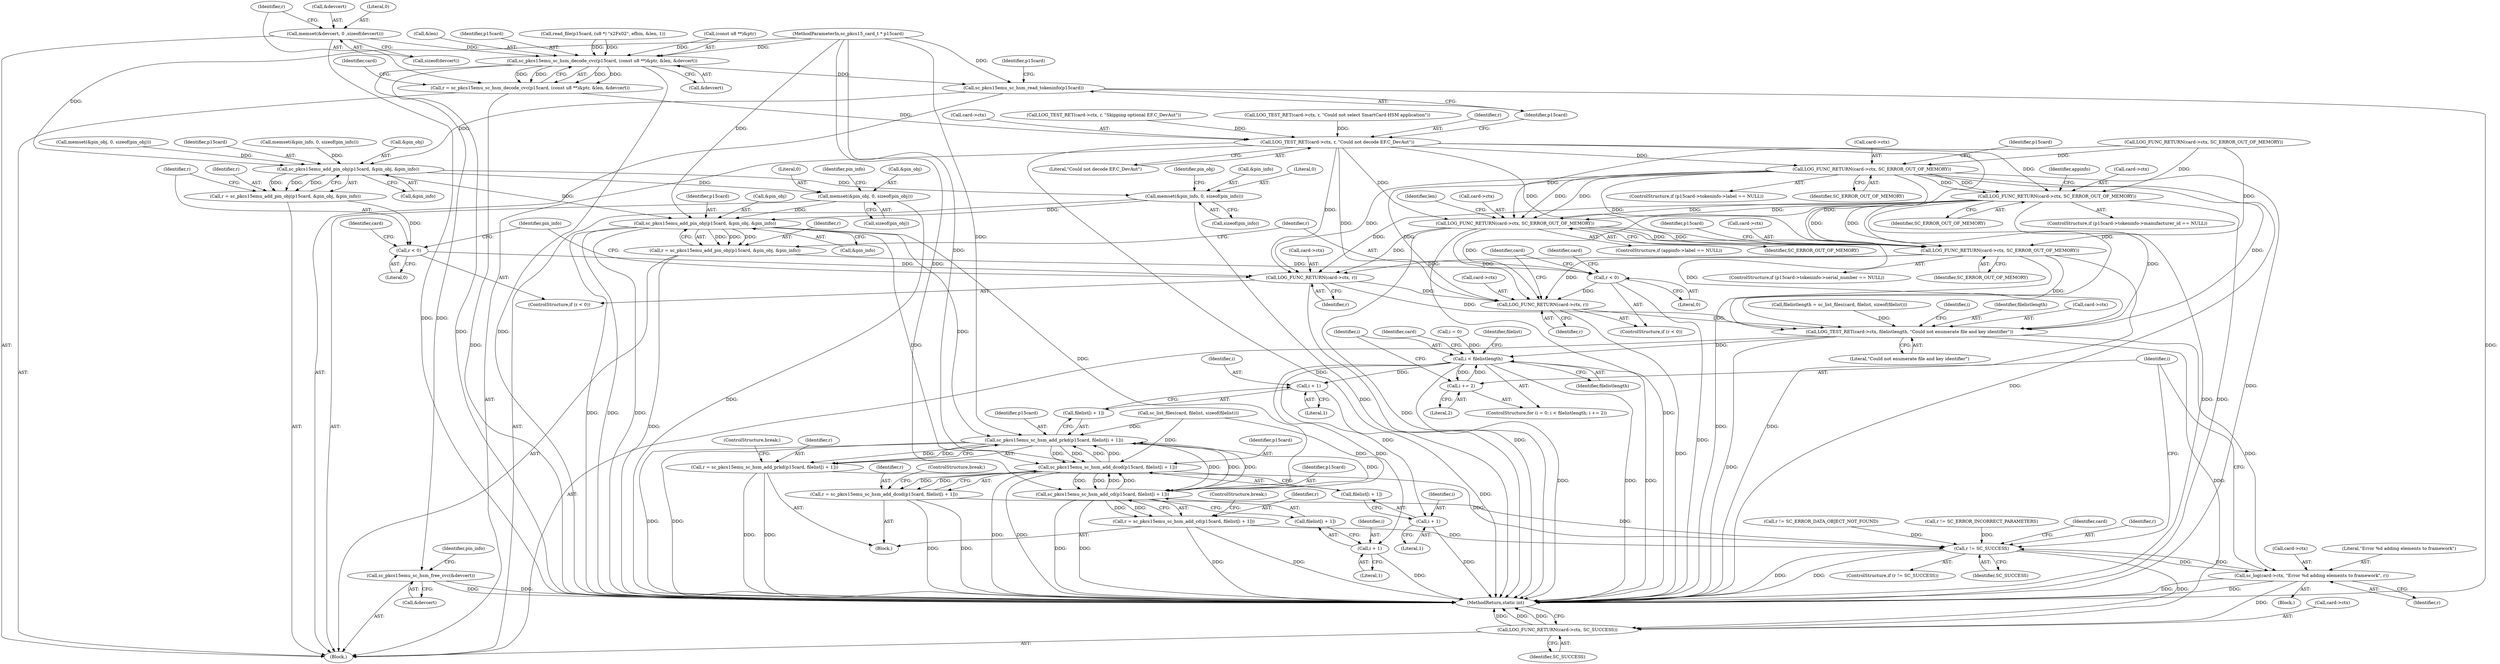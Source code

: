 digraph "0_OpenSC_360e95d45ac4123255a4c796db96337f332160ad#diff-d643a0fa169471dbf2912f4866dc49c5_6@API" {
"1000343" [label="(Call,memset(&devcert, 0 ,sizeof(devcert)))"];
"1000351" [label="(Call,sc_pkcs15emu_sc_hsm_decode_cvc(p15card, (const u8 **)&ptr, &len, &devcert))"];
"1000349" [label="(Call,r = sc_pkcs15emu_sc_hsm_decode_cvc(p15card, (const u8 **)&ptr, &len, &devcert))"];
"1000361" [label="(Call,LOG_TEST_RET(card->ctx, r, \"Could not decode EF.C_DevAut\"))"];
"1000421" [label="(Call,LOG_FUNC_RETURN(card->ctx, SC_ERROR_OUT_OF_MEMORY))"];
"1000509" [label="(Call,LOG_FUNC_RETURN(card->ctx, SC_ERROR_OUT_OF_MEMORY))"];
"1000530" [label="(Call,LOG_FUNC_RETURN(card->ctx, SC_ERROR_OUT_OF_MEMORY))"];
"1000571" [label="(Call,LOG_FUNC_RETURN(card->ctx, SC_ERROR_OUT_OF_MEMORY))"];
"1000767" [label="(Call,LOG_FUNC_RETURN(card->ctx, r))"];
"1000917" [label="(Call,LOG_FUNC_RETURN(card->ctx, r))"];
"1001021" [label="(Call,LOG_TEST_RET(card->ctx, filelistlength, \"Could not enumerate file and key identifier\"))"];
"1001031" [label="(Call,i < filelistlength)"];
"1001034" [label="(Call,i += 2)"];
"1001050" [label="(Call,i + 1)"];
"1001061" [label="(Call,i + 1)"];
"1001072" [label="(Call,i + 1)"];
"1001081" [label="(Call,sc_log(card->ctx, \"Error %d adding elements to framework\", r))"];
"1001077" [label="(Call,r != SC_SUCCESS)"];
"1001087" [label="(Call,LOG_FUNC_RETURN(card->ctx, SC_SUCCESS))"];
"1000367" [label="(Call,sc_pkcs15emu_sc_hsm_read_tokeninfo(p15card))"];
"1000757" [label="(Call,sc_pkcs15emu_add_pin_obj(p15card, &pin_obj, &pin_info))"];
"1000755" [label="(Call,r = sc_pkcs15emu_add_pin_obj(p15card, &pin_obj, &pin_info))"];
"1000764" [label="(Call,r < 0)"];
"1000772" [label="(Call,memset(&pin_info, 0, sizeof(pin_info)))"];
"1000907" [label="(Call,sc_pkcs15emu_add_pin_obj(p15card, &pin_obj, &pin_info))"];
"1000905" [label="(Call,r = sc_pkcs15emu_add_pin_obj(p15card, &pin_obj, &pin_info))"];
"1000914" [label="(Call,r < 0)"];
"1001046" [label="(Call,sc_pkcs15emu_sc_hsm_add_prkd(p15card, filelist[i + 1]))"];
"1001044" [label="(Call,r = sc_pkcs15emu_sc_hsm_add_prkd(p15card, filelist[i + 1]))"];
"1001057" [label="(Call,sc_pkcs15emu_sc_hsm_add_dcod(p15card, filelist[i + 1]))"];
"1001055" [label="(Call,r = sc_pkcs15emu_sc_hsm_add_dcod(p15card, filelist[i + 1]))"];
"1001068" [label="(Call,sc_pkcs15emu_sc_hsm_add_cd(p15card, filelist[i + 1]))"];
"1001066" [label="(Call,r = sc_pkcs15emu_sc_hsm_add_cd(p15card, filelist[i + 1]))"];
"1000778" [label="(Call,memset(&pin_obj, 0, sizeof(pin_obj)))"];
"1000603" [label="(Call,sc_pkcs15emu_sc_hsm_free_cvc(&devcert))"];
"1000359" [label="(Call,&devcert)"];
"1001058" [label="(Identifier,p15card)"];
"1000926" [label="(Identifier,card)"];
"1001052" [label="(Literal,1)"];
"1001080" [label="(Block,)"];
"1001053" [label="(ControlStructure,break;)"];
"1000367" [label="(Call,sc_pkcs15emu_sc_hsm_read_tokeninfo(p15card))"];
"1000536" [label="(Identifier,len)"];
"1001031" [label="(Call,i < filelistlength)"];
"1000768" [label="(Call,card->ctx)"];
"1000780" [label="(Identifier,pin_obj)"];
"1001027" [label="(ControlStructure,for (i = 0; i < filelistlength; i += 2))"];
"1001070" [label="(Call,filelist[i + 1])"];
"1000757" [label="(Call,sc_pkcs15emu_add_pin_obj(p15card, &pin_obj, &pin_info))"];
"1000357" [label="(Call,&len)"];
"1000604" [label="(Call,&devcert)"];
"1001057" [label="(Call,sc_pkcs15emu_sc_hsm_add_dcod(p15card, filelist[i + 1]))"];
"1000510" [label="(Call,card->ctx)"];
"1001069" [label="(Identifier,p15card)"];
"1001003" [label="(Call,r != SC_ERROR_DATA_OBJECT_NOT_FOUND)"];
"1001079" [label="(Identifier,SC_SUCCESS)"];
"1001082" [label="(Call,card->ctx)"];
"1000782" [label="(Call,sizeof(pin_obj))"];
"1001006" [label="(Call,r != SC_ERROR_INCORRECT_PARAMETERS)"];
"1000918" [label="(Call,card->ctx)"];
"1001014" [label="(Call,filelistlength = sc_list_files(card, filelist, sizeof(filelist)))"];
"1000362" [label="(Call,card->ctx)"];
"1001073" [label="(Identifier,i)"];
"1001075" [label="(ControlStructure,break;)"];
"1001088" [label="(Call,card->ctx)"];
"1000612" [label="(Call,memset(&pin_obj, 0, sizeof(pin_obj)))"];
"1001029" [label="(Identifier,i)"];
"1001074" [label="(Literal,1)"];
"1000361" [label="(Call,LOG_TEST_RET(card->ctx, r, \"Could not decode EF.C_DevAut\"))"];
"1000906" [label="(Identifier,r)"];
"1000756" [label="(Identifier,r)"];
"1000769" [label="(Identifier,card)"];
"1000366" [label="(Literal,\"Could not decode EF.C_DevAut\")"];
"1000524" [label="(ControlStructure,if (appinfo->label == NULL))"];
"1001066" [label="(Call,r = sc_pkcs15emu_sc_hsm_add_cd(p15card, filelist[i + 1]))"];
"1000513" [label="(Identifier,SC_ERROR_OUT_OF_MEMORY)"];
"1001021" [label="(Call,LOG_TEST_RET(card->ctx, filelistlength, \"Could not enumerate file and key identifier\"))"];
"1000755" [label="(Call,r = sc_pkcs15emu_add_pin_obj(p15card, &pin_obj, &pin_info))"];
"1001062" [label="(Identifier,i)"];
"1000909" [label="(Call,&pin_obj)"];
"1001055" [label="(Call,r = sc_pkcs15emu_sc_hsm_add_dcod(p15card, filelist[i + 1]))"];
"1000571" [label="(Call,LOG_FUNC_RETURN(card->ctx, SC_ERROR_OUT_OF_MEMORY))"];
"1000107" [label="(Block,)"];
"1000764" [label="(Call,r < 0)"];
"1000579" [label="(Identifier,p15card)"];
"1000352" [label="(Identifier,p15card)"];
"1000774" [label="(Identifier,pin_info)"];
"1001033" [label="(Identifier,filelistlength)"];
"1001085" [label="(Literal,\"Error %d adding elements to framework\")"];
"1000530" [label="(Call,LOG_FUNC_RETURN(card->ctx, SC_ERROR_OUT_OF_MEMORY))"];
"1000350" [label="(Identifier,r)"];
"1000916" [label="(Literal,0)"];
"1000154" [label="(Call,LOG_FUNC_RETURN(card->ctx, SC_ERROR_OUT_OF_MEMORY))"];
"1001072" [label="(Call,i + 1)"];
"1001047" [label="(Identifier,p15card)"];
"1001036" [label="(Literal,2)"];
"1000305" [label="(Call,LOG_TEST_RET(card->ctx, r, \"Skipping optional EF.C_DevAut\"))"];
"1000779" [label="(Call,&pin_obj)"];
"1000907" [label="(Call,sc_pkcs15emu_add_pin_obj(p15card, &pin_obj, &pin_info))"];
"1000761" [label="(Call,&pin_info)"];
"1001046" [label="(Call,sc_pkcs15emu_sc_hsm_add_prkd(p15card, filelist[i + 1]))"];
"1001063" [label="(Literal,1)"];
"1001092" [label="(MethodReturn,static int)"];
"1001081" [label="(Call,sc_log(card->ctx, \"Error %d adding elements to framework\", r))"];
"1000758" [label="(Identifier,p15card)"];
"1000919" [label="(Identifier,card)"];
"1001083" [label="(Identifier,card)"];
"1000343" [label="(Call,memset(&devcert, 0 ,sizeof(devcert)))"];
"1001051" [label="(Identifier,i)"];
"1000914" [label="(Call,r < 0)"];
"1001061" [label="(Call,i + 1)"];
"1001025" [label="(Identifier,filelistlength)"];
"1000534" [label="(Identifier,SC_ERROR_OUT_OF_MEMORY)"];
"1001091" [label="(Identifier,SC_SUCCESS)"];
"1000765" [label="(Identifier,r)"];
"1000344" [label="(Call,&devcert)"];
"1000606" [label="(Call,memset(&pin_info, 0, sizeof(pin_info)))"];
"1000531" [label="(Call,card->ctx)"];
"1000771" [label="(Identifier,r)"];
"1000773" [label="(Call,&pin_info)"];
"1000363" [label="(Identifier,card)"];
"1000431" [label="(Identifier,p15card)"];
"1000351" [label="(Call,sc_pkcs15emu_sc_hsm_decode_cvc(p15card, (const u8 **)&ptr, &len, &devcert))"];
"1001067" [label="(Identifier,r)"];
"1001026" [label="(Literal,\"Could not enumerate file and key identifier\")"];
"1000516" [label="(Identifier,appinfo)"];
"1000346" [label="(Literal,0)"];
"1000196" [label="(Call,LOG_TEST_RET(card->ctx, r, \"Could not select SmartCard-HSM application\"))"];
"1000349" [label="(Call,r = sc_pkcs15emu_sc_hsm_decode_cvc(p15card, (const u8 **)&ptr, &len, &devcert))"];
"1001045" [label="(Identifier,r)"];
"1000917" [label="(Call,LOG_FUNC_RETURN(card->ctx, r))"];
"1000365" [label="(Identifier,r)"];
"1001086" [label="(Identifier,r)"];
"1000767" [label="(Call,LOG_FUNC_RETURN(card->ctx, r))"];
"1000572" [label="(Call,card->ctx)"];
"1001022" [label="(Call,card->ctx)"];
"1000563" [label="(ControlStructure,if (p15card->tokeninfo->serial_number == NULL))"];
"1001078" [label="(Identifier,r)"];
"1001056" [label="(Identifier,r)"];
"1000759" [label="(Call,&pin_obj)"];
"1000347" [label="(Call,sizeof(devcert))"];
"1000603" [label="(Call,sc_pkcs15emu_sc_hsm_free_cvc(&devcert))"];
"1000766" [label="(Literal,0)"];
"1001044" [label="(Call,r = sc_pkcs15emu_sc_hsm_add_prkd(p15card, filelist[i + 1]))"];
"1001087" [label="(Call,LOG_FUNC_RETURN(card->ctx, SC_SUCCESS))"];
"1000921" [label="(Identifier,r)"];
"1000575" [label="(Identifier,SC_ERROR_OUT_OF_MEMORY)"];
"1001089" [label="(Identifier,card)"];
"1001064" [label="(ControlStructure,break;)"];
"1001042" [label="(Block,)"];
"1000608" [label="(Identifier,pin_info)"];
"1000368" [label="(Identifier,p15card)"];
"1000509" [label="(Call,LOG_FUNC_RETURN(card->ctx, SC_ERROR_OUT_OF_MEMORY))"];
"1000908" [label="(Identifier,p15card)"];
"1000905" [label="(Call,r = sc_pkcs15emu_add_pin_obj(p15card, &pin_obj, &pin_info))"];
"1000296" [label="(Call,read_file(p15card, (u8 *) \"\x2F\x02\", efbin, &len, 1))"];
"1001028" [label="(Call,i = 0)"];
"1001068" [label="(Call,sc_pkcs15emu_sc_hsm_add_cd(p15card, filelist[i + 1]))"];
"1000776" [label="(Call,sizeof(pin_info))"];
"1000911" [label="(Call,&pin_info)"];
"1001040" [label="(Identifier,filelist)"];
"1001048" [label="(Call,filelist[i + 1])"];
"1001059" [label="(Call,filelist[i + 1])"];
"1000501" [label="(ControlStructure,if (p15card->tokeninfo->manufacturer_id == NULL))"];
"1000781" [label="(Literal,0)"];
"1000413" [label="(ControlStructure,if (p15card->tokeninfo->label == NULL))"];
"1000775" [label="(Literal,0)"];
"1000787" [label="(Identifier,pin_info)"];
"1001050" [label="(Call,i + 1)"];
"1000106" [label="(MethodParameterIn,sc_pkcs15_card_t * p15card)"];
"1001077" [label="(Call,r != SC_SUCCESS)"];
"1000425" [label="(Identifier,SC_ERROR_OUT_OF_MEMORY)"];
"1000772" [label="(Call,memset(&pin_info, 0, sizeof(pin_info)))"];
"1000373" [label="(Identifier,p15card)"];
"1000915" [label="(Identifier,r)"];
"1000763" [label="(ControlStructure,if (r < 0))"];
"1001076" [label="(ControlStructure,if (r != SC_SUCCESS))"];
"1000913" [label="(ControlStructure,if (r < 0))"];
"1000421" [label="(Call,LOG_FUNC_RETURN(card->ctx, SC_ERROR_OUT_OF_MEMORY))"];
"1000422" [label="(Call,card->ctx)"];
"1000353" [label="(Call,(const u8 **)&ptr)"];
"1001034" [label="(Call,i += 2)"];
"1001032" [label="(Identifier,i)"];
"1001035" [label="(Identifier,i)"];
"1000778" [label="(Call,memset(&pin_obj, 0, sizeof(pin_obj)))"];
"1001016" [label="(Call,sc_list_files(card, filelist, sizeof(filelist)))"];
"1000343" -> "1000107"  [label="AST: "];
"1000343" -> "1000347"  [label="CFG: "];
"1000344" -> "1000343"  [label="AST: "];
"1000346" -> "1000343"  [label="AST: "];
"1000347" -> "1000343"  [label="AST: "];
"1000350" -> "1000343"  [label="CFG: "];
"1000343" -> "1001092"  [label="DDG: "];
"1000343" -> "1000351"  [label="DDG: "];
"1000351" -> "1000349"  [label="AST: "];
"1000351" -> "1000359"  [label="CFG: "];
"1000352" -> "1000351"  [label="AST: "];
"1000353" -> "1000351"  [label="AST: "];
"1000357" -> "1000351"  [label="AST: "];
"1000359" -> "1000351"  [label="AST: "];
"1000349" -> "1000351"  [label="CFG: "];
"1000351" -> "1001092"  [label="DDG: "];
"1000351" -> "1001092"  [label="DDG: "];
"1000351" -> "1000349"  [label="DDG: "];
"1000351" -> "1000349"  [label="DDG: "];
"1000351" -> "1000349"  [label="DDG: "];
"1000351" -> "1000349"  [label="DDG: "];
"1000296" -> "1000351"  [label="DDG: "];
"1000296" -> "1000351"  [label="DDG: "];
"1000106" -> "1000351"  [label="DDG: "];
"1000353" -> "1000351"  [label="DDG: "];
"1000351" -> "1000367"  [label="DDG: "];
"1000351" -> "1000603"  [label="DDG: "];
"1000349" -> "1000107"  [label="AST: "];
"1000350" -> "1000349"  [label="AST: "];
"1000363" -> "1000349"  [label="CFG: "];
"1000349" -> "1001092"  [label="DDG: "];
"1000349" -> "1000361"  [label="DDG: "];
"1000361" -> "1000107"  [label="AST: "];
"1000361" -> "1000366"  [label="CFG: "];
"1000362" -> "1000361"  [label="AST: "];
"1000365" -> "1000361"  [label="AST: "];
"1000366" -> "1000361"  [label="AST: "];
"1000368" -> "1000361"  [label="CFG: "];
"1000361" -> "1001092"  [label="DDG: "];
"1000305" -> "1000361"  [label="DDG: "];
"1000196" -> "1000361"  [label="DDG: "];
"1000361" -> "1000421"  [label="DDG: "];
"1000361" -> "1000509"  [label="DDG: "];
"1000361" -> "1000530"  [label="DDG: "];
"1000361" -> "1000571"  [label="DDG: "];
"1000361" -> "1000767"  [label="DDG: "];
"1000361" -> "1000917"  [label="DDG: "];
"1000361" -> "1001021"  [label="DDG: "];
"1000421" -> "1000413"  [label="AST: "];
"1000421" -> "1000425"  [label="CFG: "];
"1000422" -> "1000421"  [label="AST: "];
"1000425" -> "1000421"  [label="AST: "];
"1000431" -> "1000421"  [label="CFG: "];
"1000421" -> "1001092"  [label="DDG: "];
"1000421" -> "1001092"  [label="DDG: "];
"1000154" -> "1000421"  [label="DDG: "];
"1000421" -> "1000509"  [label="DDG: "];
"1000421" -> "1000509"  [label="DDG: "];
"1000421" -> "1000530"  [label="DDG: "];
"1000421" -> "1000530"  [label="DDG: "];
"1000421" -> "1000571"  [label="DDG: "];
"1000421" -> "1000571"  [label="DDG: "];
"1000421" -> "1000767"  [label="DDG: "];
"1000421" -> "1000917"  [label="DDG: "];
"1000421" -> "1001021"  [label="DDG: "];
"1000509" -> "1000501"  [label="AST: "];
"1000509" -> "1000513"  [label="CFG: "];
"1000510" -> "1000509"  [label="AST: "];
"1000513" -> "1000509"  [label="AST: "];
"1000516" -> "1000509"  [label="CFG: "];
"1000509" -> "1001092"  [label="DDG: "];
"1000509" -> "1001092"  [label="DDG: "];
"1000154" -> "1000509"  [label="DDG: "];
"1000509" -> "1000530"  [label="DDG: "];
"1000509" -> "1000530"  [label="DDG: "];
"1000509" -> "1000571"  [label="DDG: "];
"1000509" -> "1000571"  [label="DDG: "];
"1000509" -> "1000767"  [label="DDG: "];
"1000509" -> "1000917"  [label="DDG: "];
"1000509" -> "1001021"  [label="DDG: "];
"1000530" -> "1000524"  [label="AST: "];
"1000530" -> "1000534"  [label="CFG: "];
"1000531" -> "1000530"  [label="AST: "];
"1000534" -> "1000530"  [label="AST: "];
"1000536" -> "1000530"  [label="CFG: "];
"1000530" -> "1001092"  [label="DDG: "];
"1000530" -> "1001092"  [label="DDG: "];
"1000154" -> "1000530"  [label="DDG: "];
"1000530" -> "1000571"  [label="DDG: "];
"1000530" -> "1000571"  [label="DDG: "];
"1000530" -> "1000767"  [label="DDG: "];
"1000530" -> "1000917"  [label="DDG: "];
"1000530" -> "1001021"  [label="DDG: "];
"1000571" -> "1000563"  [label="AST: "];
"1000571" -> "1000575"  [label="CFG: "];
"1000572" -> "1000571"  [label="AST: "];
"1000575" -> "1000571"  [label="AST: "];
"1000579" -> "1000571"  [label="CFG: "];
"1000571" -> "1001092"  [label="DDG: "];
"1000571" -> "1001092"  [label="DDG: "];
"1000154" -> "1000571"  [label="DDG: "];
"1000571" -> "1000767"  [label="DDG: "];
"1000571" -> "1000917"  [label="DDG: "];
"1000571" -> "1001021"  [label="DDG: "];
"1000767" -> "1000763"  [label="AST: "];
"1000767" -> "1000771"  [label="CFG: "];
"1000768" -> "1000767"  [label="AST: "];
"1000771" -> "1000767"  [label="AST: "];
"1000774" -> "1000767"  [label="CFG: "];
"1000767" -> "1001092"  [label="DDG: "];
"1000764" -> "1000767"  [label="DDG: "];
"1000767" -> "1000917"  [label="DDG: "];
"1000767" -> "1001021"  [label="DDG: "];
"1000917" -> "1000913"  [label="AST: "];
"1000917" -> "1000921"  [label="CFG: "];
"1000918" -> "1000917"  [label="AST: "];
"1000921" -> "1000917"  [label="AST: "];
"1000926" -> "1000917"  [label="CFG: "];
"1000917" -> "1001092"  [label="DDG: "];
"1000914" -> "1000917"  [label="DDG: "];
"1000917" -> "1001021"  [label="DDG: "];
"1001021" -> "1000107"  [label="AST: "];
"1001021" -> "1001026"  [label="CFG: "];
"1001022" -> "1001021"  [label="AST: "];
"1001025" -> "1001021"  [label="AST: "];
"1001026" -> "1001021"  [label="AST: "];
"1001029" -> "1001021"  [label="CFG: "];
"1001021" -> "1001092"  [label="DDG: "];
"1001014" -> "1001021"  [label="DDG: "];
"1001021" -> "1001031"  [label="DDG: "];
"1001021" -> "1001081"  [label="DDG: "];
"1001021" -> "1001087"  [label="DDG: "];
"1001031" -> "1001027"  [label="AST: "];
"1001031" -> "1001033"  [label="CFG: "];
"1001032" -> "1001031"  [label="AST: "];
"1001033" -> "1001031"  [label="AST: "];
"1001040" -> "1001031"  [label="CFG: "];
"1001089" -> "1001031"  [label="CFG: "];
"1001031" -> "1001092"  [label="DDG: "];
"1001031" -> "1001092"  [label="DDG: "];
"1001031" -> "1001092"  [label="DDG: "];
"1001034" -> "1001031"  [label="DDG: "];
"1001028" -> "1001031"  [label="DDG: "];
"1001031" -> "1001034"  [label="DDG: "];
"1001031" -> "1001050"  [label="DDG: "];
"1001031" -> "1001061"  [label="DDG: "];
"1001031" -> "1001072"  [label="DDG: "];
"1001034" -> "1001027"  [label="AST: "];
"1001034" -> "1001036"  [label="CFG: "];
"1001035" -> "1001034"  [label="AST: "];
"1001036" -> "1001034"  [label="AST: "];
"1001032" -> "1001034"  [label="CFG: "];
"1001050" -> "1001048"  [label="AST: "];
"1001050" -> "1001052"  [label="CFG: "];
"1001051" -> "1001050"  [label="AST: "];
"1001052" -> "1001050"  [label="AST: "];
"1001048" -> "1001050"  [label="CFG: "];
"1001050" -> "1001092"  [label="DDG: "];
"1001061" -> "1001059"  [label="AST: "];
"1001061" -> "1001063"  [label="CFG: "];
"1001062" -> "1001061"  [label="AST: "];
"1001063" -> "1001061"  [label="AST: "];
"1001059" -> "1001061"  [label="CFG: "];
"1001061" -> "1001092"  [label="DDG: "];
"1001072" -> "1001070"  [label="AST: "];
"1001072" -> "1001074"  [label="CFG: "];
"1001073" -> "1001072"  [label="AST: "];
"1001074" -> "1001072"  [label="AST: "];
"1001070" -> "1001072"  [label="CFG: "];
"1001072" -> "1001092"  [label="DDG: "];
"1001081" -> "1001080"  [label="AST: "];
"1001081" -> "1001086"  [label="CFG: "];
"1001082" -> "1001081"  [label="AST: "];
"1001085" -> "1001081"  [label="AST: "];
"1001086" -> "1001081"  [label="AST: "];
"1001035" -> "1001081"  [label="CFG: "];
"1001081" -> "1001092"  [label="DDG: "];
"1001081" -> "1001092"  [label="DDG: "];
"1001081" -> "1001077"  [label="DDG: "];
"1001077" -> "1001081"  [label="DDG: "];
"1001081" -> "1001087"  [label="DDG: "];
"1001077" -> "1001076"  [label="AST: "];
"1001077" -> "1001079"  [label="CFG: "];
"1001078" -> "1001077"  [label="AST: "];
"1001079" -> "1001077"  [label="AST: "];
"1001083" -> "1001077"  [label="CFG: "];
"1001035" -> "1001077"  [label="CFG: "];
"1001077" -> "1001092"  [label="DDG: "];
"1001077" -> "1001092"  [label="DDG: "];
"1001044" -> "1001077"  [label="DDG: "];
"1001055" -> "1001077"  [label="DDG: "];
"1001006" -> "1001077"  [label="DDG: "];
"1001003" -> "1001077"  [label="DDG: "];
"1001066" -> "1001077"  [label="DDG: "];
"1001077" -> "1001087"  [label="DDG: "];
"1001087" -> "1000107"  [label="AST: "];
"1001087" -> "1001091"  [label="CFG: "];
"1001088" -> "1001087"  [label="AST: "];
"1001091" -> "1001087"  [label="AST: "];
"1001092" -> "1001087"  [label="CFG: "];
"1001087" -> "1001092"  [label="DDG: "];
"1001087" -> "1001092"  [label="DDG: "];
"1001087" -> "1001092"  [label="DDG: "];
"1000367" -> "1000107"  [label="AST: "];
"1000367" -> "1000368"  [label="CFG: "];
"1000368" -> "1000367"  [label="AST: "];
"1000373" -> "1000367"  [label="CFG: "];
"1000367" -> "1001092"  [label="DDG: "];
"1000106" -> "1000367"  [label="DDG: "];
"1000367" -> "1000757"  [label="DDG: "];
"1000757" -> "1000755"  [label="AST: "];
"1000757" -> "1000761"  [label="CFG: "];
"1000758" -> "1000757"  [label="AST: "];
"1000759" -> "1000757"  [label="AST: "];
"1000761" -> "1000757"  [label="AST: "];
"1000755" -> "1000757"  [label="CFG: "];
"1000757" -> "1000755"  [label="DDG: "];
"1000757" -> "1000755"  [label="DDG: "];
"1000757" -> "1000755"  [label="DDG: "];
"1000106" -> "1000757"  [label="DDG: "];
"1000612" -> "1000757"  [label="DDG: "];
"1000606" -> "1000757"  [label="DDG: "];
"1000757" -> "1000772"  [label="DDG: "];
"1000757" -> "1000778"  [label="DDG: "];
"1000757" -> "1000907"  [label="DDG: "];
"1000755" -> "1000107"  [label="AST: "];
"1000756" -> "1000755"  [label="AST: "];
"1000765" -> "1000755"  [label="CFG: "];
"1000755" -> "1000764"  [label="DDG: "];
"1000764" -> "1000763"  [label="AST: "];
"1000764" -> "1000766"  [label="CFG: "];
"1000765" -> "1000764"  [label="AST: "];
"1000766" -> "1000764"  [label="AST: "];
"1000769" -> "1000764"  [label="CFG: "];
"1000774" -> "1000764"  [label="CFG: "];
"1000772" -> "1000107"  [label="AST: "];
"1000772" -> "1000776"  [label="CFG: "];
"1000773" -> "1000772"  [label="AST: "];
"1000775" -> "1000772"  [label="AST: "];
"1000776" -> "1000772"  [label="AST: "];
"1000780" -> "1000772"  [label="CFG: "];
"1000772" -> "1001092"  [label="DDG: "];
"1000772" -> "1000907"  [label="DDG: "];
"1000907" -> "1000905"  [label="AST: "];
"1000907" -> "1000911"  [label="CFG: "];
"1000908" -> "1000907"  [label="AST: "];
"1000909" -> "1000907"  [label="AST: "];
"1000911" -> "1000907"  [label="AST: "];
"1000905" -> "1000907"  [label="CFG: "];
"1000907" -> "1001092"  [label="DDG: "];
"1000907" -> "1001092"  [label="DDG: "];
"1000907" -> "1001092"  [label="DDG: "];
"1000907" -> "1000905"  [label="DDG: "];
"1000907" -> "1000905"  [label="DDG: "];
"1000907" -> "1000905"  [label="DDG: "];
"1000106" -> "1000907"  [label="DDG: "];
"1000778" -> "1000907"  [label="DDG: "];
"1000907" -> "1001046"  [label="DDG: "];
"1000907" -> "1001057"  [label="DDG: "];
"1000907" -> "1001068"  [label="DDG: "];
"1000905" -> "1000107"  [label="AST: "];
"1000906" -> "1000905"  [label="AST: "];
"1000915" -> "1000905"  [label="CFG: "];
"1000905" -> "1001092"  [label="DDG: "];
"1000905" -> "1000914"  [label="DDG: "];
"1000914" -> "1000913"  [label="AST: "];
"1000914" -> "1000916"  [label="CFG: "];
"1000915" -> "1000914"  [label="AST: "];
"1000916" -> "1000914"  [label="AST: "];
"1000919" -> "1000914"  [label="CFG: "];
"1000926" -> "1000914"  [label="CFG: "];
"1000914" -> "1001092"  [label="DDG: "];
"1001046" -> "1001044"  [label="AST: "];
"1001046" -> "1001048"  [label="CFG: "];
"1001047" -> "1001046"  [label="AST: "];
"1001048" -> "1001046"  [label="AST: "];
"1001044" -> "1001046"  [label="CFG: "];
"1001046" -> "1001092"  [label="DDG: "];
"1001046" -> "1001092"  [label="DDG: "];
"1001046" -> "1001044"  [label="DDG: "];
"1001046" -> "1001044"  [label="DDG: "];
"1001057" -> "1001046"  [label="DDG: "];
"1001057" -> "1001046"  [label="DDG: "];
"1001068" -> "1001046"  [label="DDG: "];
"1001068" -> "1001046"  [label="DDG: "];
"1000106" -> "1001046"  [label="DDG: "];
"1001016" -> "1001046"  [label="DDG: "];
"1001046" -> "1001057"  [label="DDG: "];
"1001046" -> "1001057"  [label="DDG: "];
"1001046" -> "1001068"  [label="DDG: "];
"1001046" -> "1001068"  [label="DDG: "];
"1001044" -> "1001042"  [label="AST: "];
"1001045" -> "1001044"  [label="AST: "];
"1001053" -> "1001044"  [label="CFG: "];
"1001044" -> "1001092"  [label="DDG: "];
"1001044" -> "1001092"  [label="DDG: "];
"1001057" -> "1001055"  [label="AST: "];
"1001057" -> "1001059"  [label="CFG: "];
"1001058" -> "1001057"  [label="AST: "];
"1001059" -> "1001057"  [label="AST: "];
"1001055" -> "1001057"  [label="CFG: "];
"1001057" -> "1001092"  [label="DDG: "];
"1001057" -> "1001092"  [label="DDG: "];
"1001057" -> "1001055"  [label="DDG: "];
"1001057" -> "1001055"  [label="DDG: "];
"1001068" -> "1001057"  [label="DDG: "];
"1001068" -> "1001057"  [label="DDG: "];
"1000106" -> "1001057"  [label="DDG: "];
"1001016" -> "1001057"  [label="DDG: "];
"1001057" -> "1001068"  [label="DDG: "];
"1001057" -> "1001068"  [label="DDG: "];
"1001055" -> "1001042"  [label="AST: "];
"1001056" -> "1001055"  [label="AST: "];
"1001064" -> "1001055"  [label="CFG: "];
"1001055" -> "1001092"  [label="DDG: "];
"1001055" -> "1001092"  [label="DDG: "];
"1001068" -> "1001066"  [label="AST: "];
"1001068" -> "1001070"  [label="CFG: "];
"1001069" -> "1001068"  [label="AST: "];
"1001070" -> "1001068"  [label="AST: "];
"1001066" -> "1001068"  [label="CFG: "];
"1001068" -> "1001092"  [label="DDG: "];
"1001068" -> "1001092"  [label="DDG: "];
"1001068" -> "1001066"  [label="DDG: "];
"1001068" -> "1001066"  [label="DDG: "];
"1000106" -> "1001068"  [label="DDG: "];
"1001016" -> "1001068"  [label="DDG: "];
"1001066" -> "1001042"  [label="AST: "];
"1001067" -> "1001066"  [label="AST: "];
"1001075" -> "1001066"  [label="CFG: "];
"1001066" -> "1001092"  [label="DDG: "];
"1001066" -> "1001092"  [label="DDG: "];
"1000778" -> "1000107"  [label="AST: "];
"1000778" -> "1000782"  [label="CFG: "];
"1000779" -> "1000778"  [label="AST: "];
"1000781" -> "1000778"  [label="AST: "];
"1000782" -> "1000778"  [label="AST: "];
"1000787" -> "1000778"  [label="CFG: "];
"1000778" -> "1001092"  [label="DDG: "];
"1000603" -> "1000107"  [label="AST: "];
"1000603" -> "1000604"  [label="CFG: "];
"1000604" -> "1000603"  [label="AST: "];
"1000608" -> "1000603"  [label="CFG: "];
"1000603" -> "1001092"  [label="DDG: "];
"1000603" -> "1001092"  [label="DDG: "];
}
